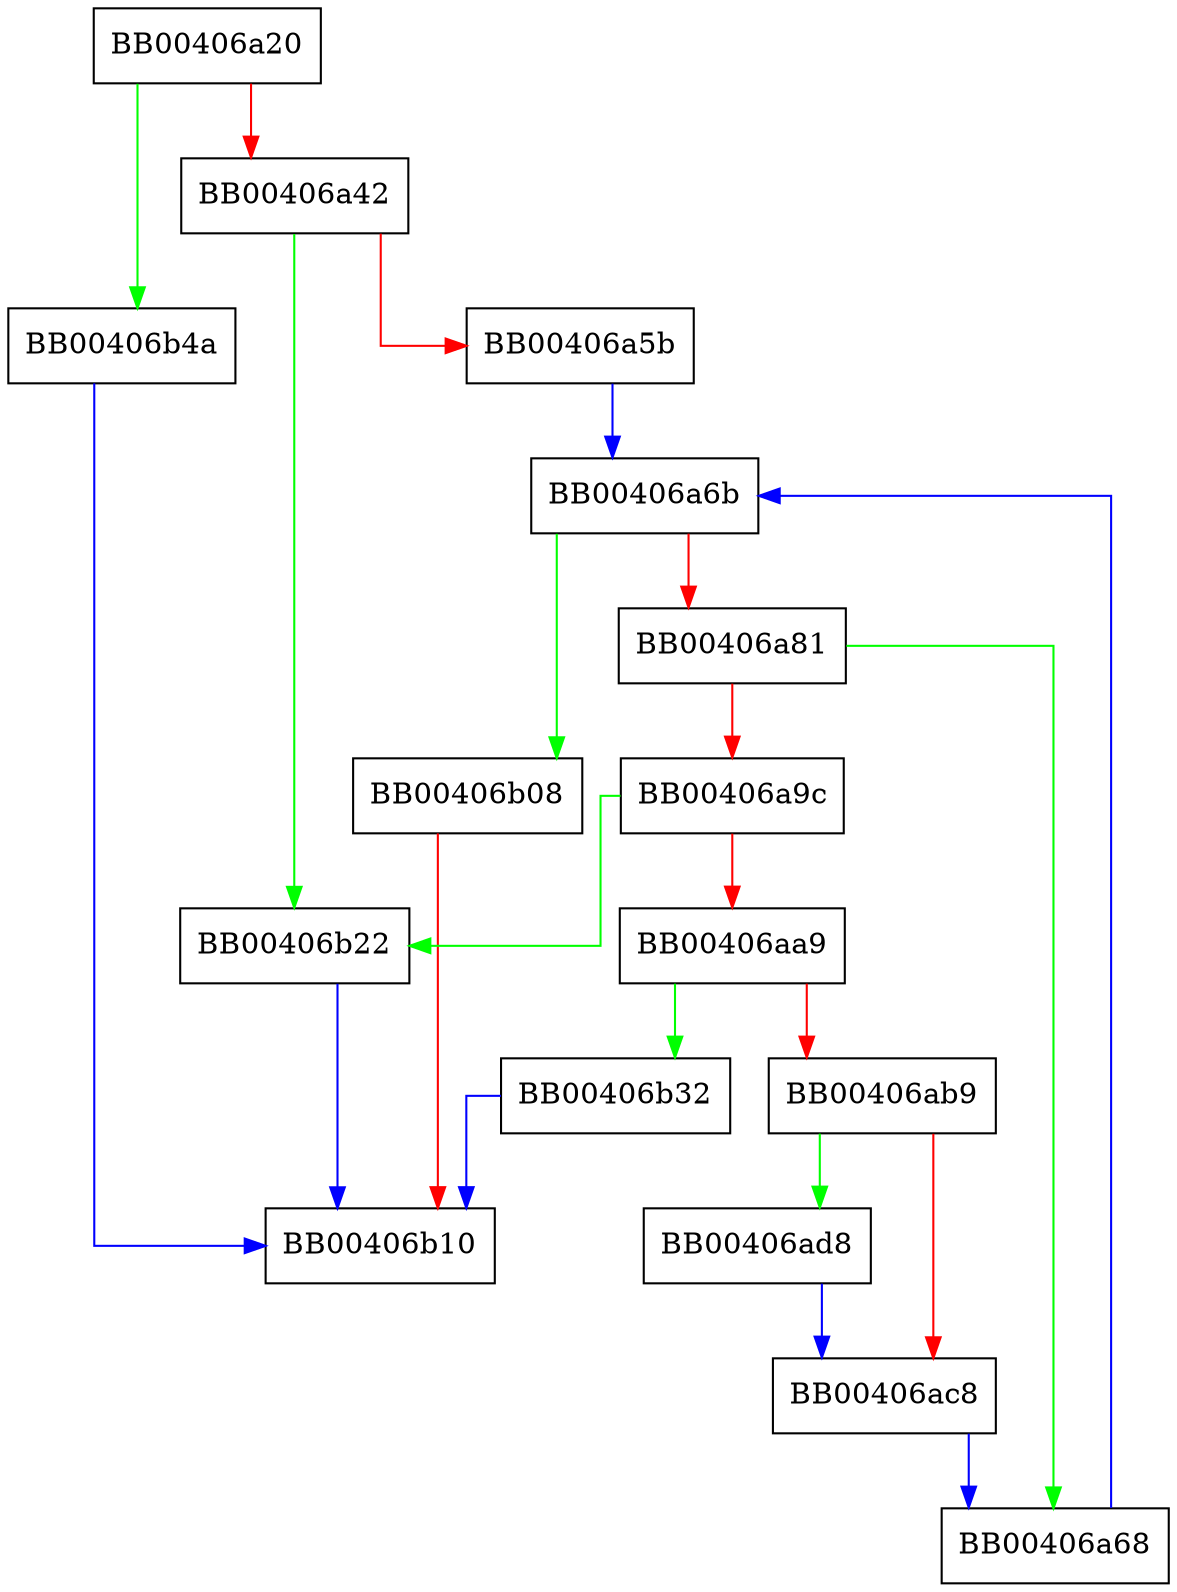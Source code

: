 digraph do_updatedb {
  node [shape="box"];
  graph [splines=ortho];
  BB00406a20 -> BB00406b4a [color="green"];
  BB00406a20 -> BB00406a42 [color="red"];
  BB00406a42 -> BB00406b22 [color="green"];
  BB00406a42 -> BB00406a5b [color="red"];
  BB00406a5b -> BB00406a6b [color="blue"];
  BB00406a68 -> BB00406a6b [color="blue"];
  BB00406a6b -> BB00406b08 [color="green"];
  BB00406a6b -> BB00406a81 [color="red"];
  BB00406a81 -> BB00406a68 [color="green"];
  BB00406a81 -> BB00406a9c [color="red"];
  BB00406a9c -> BB00406b22 [color="green"];
  BB00406a9c -> BB00406aa9 [color="red"];
  BB00406aa9 -> BB00406b32 [color="green"];
  BB00406aa9 -> BB00406ab9 [color="red"];
  BB00406ab9 -> BB00406ad8 [color="green"];
  BB00406ab9 -> BB00406ac8 [color="red"];
  BB00406ac8 -> BB00406a68 [color="blue"];
  BB00406ad8 -> BB00406ac8 [color="blue"];
  BB00406b08 -> BB00406b10 [color="red"];
  BB00406b22 -> BB00406b10 [color="blue"];
  BB00406b32 -> BB00406b10 [color="blue"];
  BB00406b4a -> BB00406b10 [color="blue"];
}